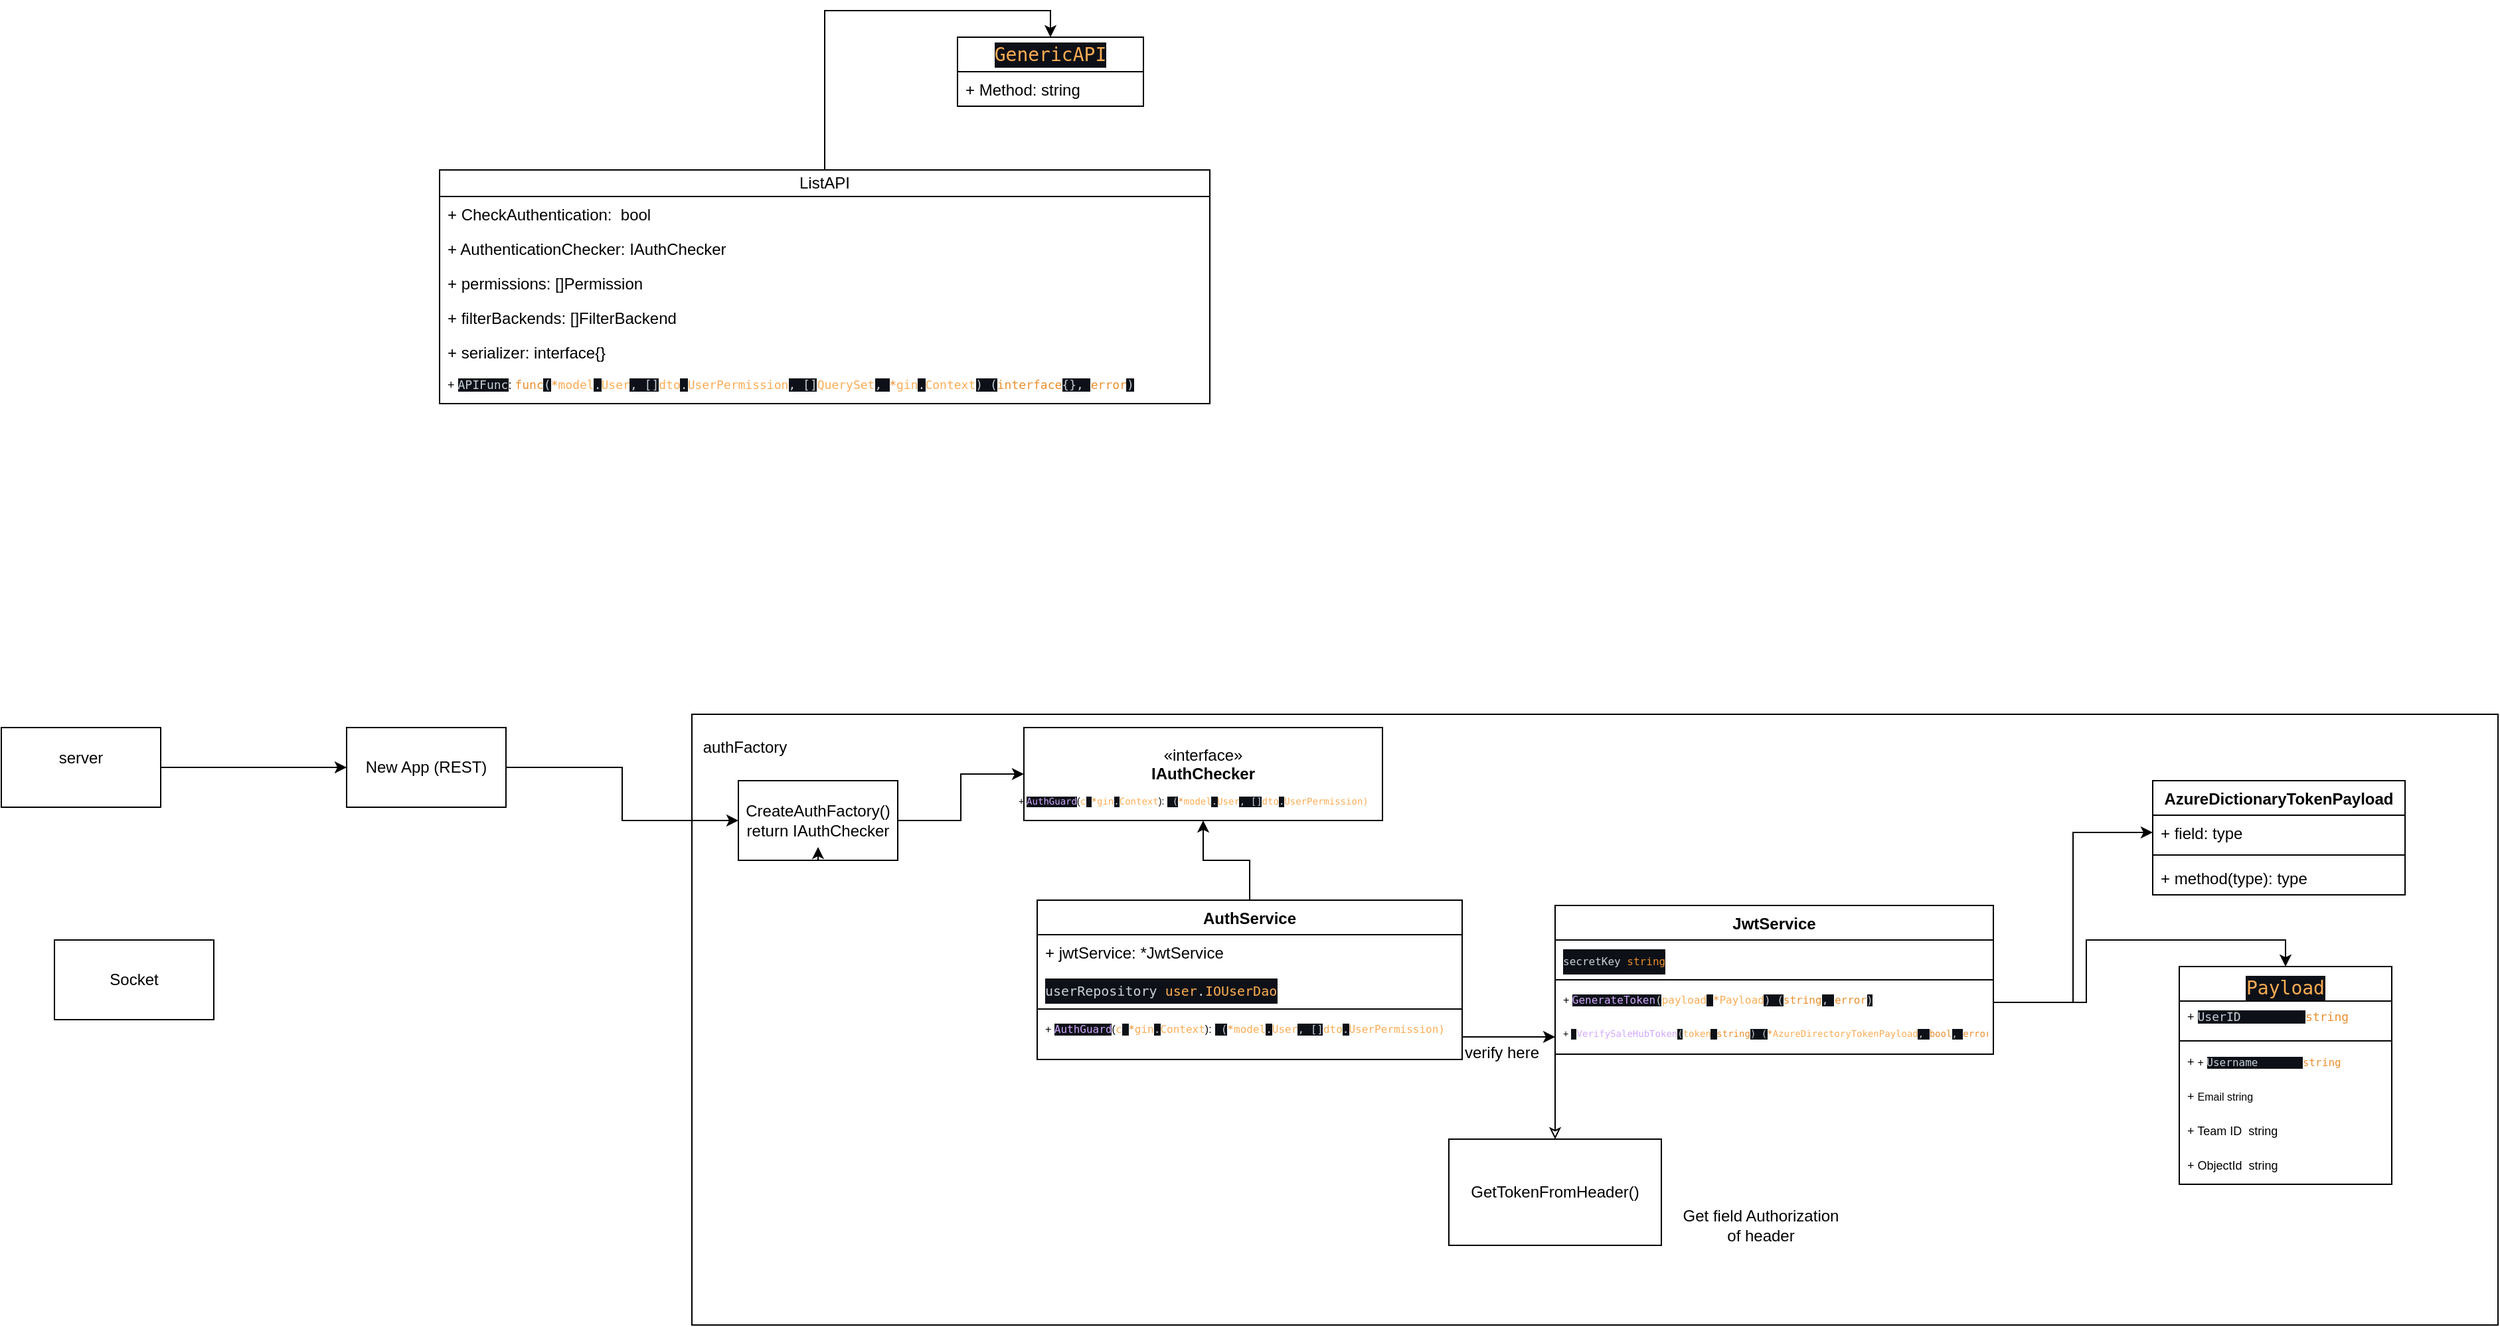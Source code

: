 <mxfile version="26.2.9">
  <diagram name="Page-1" id="PQr9PqsGU79pjMDatXMm">
    <mxGraphModel dx="2787" dy="2240" grid="1" gridSize="10" guides="1" tooltips="1" connect="1" arrows="1" fold="1" page="1" pageScale="1" pageWidth="850" pageHeight="1100" math="0" shadow="0">
      <root>
        <mxCell id="0" />
        <mxCell id="1" parent="0" />
        <mxCell id="ajc7hb3r5Duzxjk8FhJC-6" value="" style="rounded=0;whiteSpace=wrap;html=1;" vertex="1" parent="1">
          <mxGeometry x="390" y="150" width="1360" height="460" as="geometry" />
        </mxCell>
        <mxCell id="ajc7hb3r5Duzxjk8FhJC-5" style="edgeStyle=orthogonalEdgeStyle;rounded=0;orthogonalLoop=1;jettySize=auto;html=1;entryX=0;entryY=0.5;entryDx=0;entryDy=0;" edge="1" parent="1" source="ajc7hb3r5Duzxjk8FhJC-1" target="ajc7hb3r5Duzxjk8FhJC-2">
          <mxGeometry relative="1" as="geometry" />
        </mxCell>
        <mxCell id="ajc7hb3r5Duzxjk8FhJC-1" value="New App (REST)" style="rounded=0;whiteSpace=wrap;html=1;" vertex="1" parent="1">
          <mxGeometry x="130" y="160" width="120" height="60" as="geometry" />
        </mxCell>
        <mxCell id="ajc7hb3r5Duzxjk8FhJC-11" style="edgeStyle=orthogonalEdgeStyle;rounded=0;orthogonalLoop=1;jettySize=auto;html=1;entryX=0;entryY=0.5;entryDx=0;entryDy=0;" edge="1" parent="1" source="ajc7hb3r5Duzxjk8FhJC-2" target="ajc7hb3r5Duzxjk8FhJC-20">
          <mxGeometry relative="1" as="geometry">
            <mxPoint x="620" y="190" as="targetPoint" />
          </mxGeometry>
        </mxCell>
        <mxCell id="ajc7hb3r5Duzxjk8FhJC-2" value="CreateAuthFactory()&lt;br&gt;return IAuthChecker" style="rounded=0;whiteSpace=wrap;html=1;" vertex="1" parent="1">
          <mxGeometry x="425" y="200" width="120" height="60" as="geometry" />
        </mxCell>
        <mxCell id="ajc7hb3r5Duzxjk8FhJC-4" style="edgeStyle=orthogonalEdgeStyle;rounded=0;orthogonalLoop=1;jettySize=auto;html=1;entryX=0;entryY=0.5;entryDx=0;entryDy=0;" edge="1" parent="1" source="ajc7hb3r5Duzxjk8FhJC-3" target="ajc7hb3r5Duzxjk8FhJC-1">
          <mxGeometry relative="1" as="geometry" />
        </mxCell>
        <mxCell id="ajc7hb3r5Duzxjk8FhJC-3" value="server&lt;div&gt;&lt;br&gt;&lt;/div&gt;" style="whiteSpace=wrap;html=1;" vertex="1" parent="1">
          <mxGeometry x="-130" y="160" width="120" height="60" as="geometry" />
        </mxCell>
        <mxCell id="ajc7hb3r5Duzxjk8FhJC-7" value="authFactory" style="text;html=1;align=center;verticalAlign=middle;whiteSpace=wrap;rounded=0;" vertex="1" parent="1">
          <mxGeometry x="400" y="160" width="60" height="30" as="geometry" />
        </mxCell>
        <mxCell id="ajc7hb3r5Duzxjk8FhJC-9" style="edgeStyle=orthogonalEdgeStyle;rounded=0;orthogonalLoop=1;jettySize=auto;html=1;exitX=0.5;exitY=1;exitDx=0;exitDy=0;entryX=0.5;entryY=0.833;entryDx=0;entryDy=0;entryPerimeter=0;" edge="1" parent="1" source="ajc7hb3r5Duzxjk8FhJC-2" target="ajc7hb3r5Duzxjk8FhJC-2">
          <mxGeometry relative="1" as="geometry" />
        </mxCell>
        <mxCell id="ajc7hb3r5Duzxjk8FhJC-13" style="edgeStyle=orthogonalEdgeStyle;rounded=0;orthogonalLoop=1;jettySize=auto;html=1;entryX=0.5;entryY=1;entryDx=0;entryDy=0;" edge="1" parent="1" source="ajc7hb3r5Duzxjk8FhJC-14" target="ajc7hb3r5Duzxjk8FhJC-20">
          <mxGeometry relative="1" as="geometry">
            <mxPoint x="680" y="250" as="sourcePoint" />
            <mxPoint x="680" y="220" as="targetPoint" />
          </mxGeometry>
        </mxCell>
        <mxCell id="ajc7hb3r5Duzxjk8FhJC-14" value="AuthService" style="swimlane;fontStyle=1;align=center;verticalAlign=top;childLayout=stackLayout;horizontal=1;startSize=26;horizontalStack=0;resizeParent=1;resizeParentMax=0;resizeLast=0;collapsible=1;marginBottom=0;whiteSpace=wrap;html=1;" vertex="1" parent="1">
          <mxGeometry x="650" y="290" width="320" height="120" as="geometry" />
        </mxCell>
        <mxCell id="ajc7hb3r5Duzxjk8FhJC-15" value="+ jwtService: *JwtService" style="text;strokeColor=none;fillColor=none;align=left;verticalAlign=top;spacingLeft=4;spacingRight=4;overflow=hidden;rotatable=0;points=[[0,0.5],[1,0.5]];portConstraint=eastwest;whiteSpace=wrap;html=1;" vertex="1" parent="ajc7hb3r5Duzxjk8FhJC-14">
          <mxGeometry y="26" width="320" height="26" as="geometry" />
        </mxCell>
        <mxCell id="ajc7hb3r5Duzxjk8FhJC-18" value="&lt;div style=&quot;color: rgb(201, 209, 217); background-color: rgb(13, 17, 23); font-family: &amp;quot;Droid Sans Mono&amp;quot;, &amp;quot;monospace&amp;quot;, monospace; line-height: 19px; white-space: pre;&quot;&gt;&lt;font style=&quot;font-size: 10px;&quot;&gt;userRepository &lt;span style=&quot;color: rgb(253, 172, 84);&quot;&gt;user&lt;/span&gt;.&lt;span style=&quot;color: rgb(253, 172, 84);&quot;&gt;IOUserDao&lt;/span&gt;&lt;/font&gt;&lt;/div&gt;" style="text;strokeColor=none;fillColor=none;align=left;verticalAlign=top;spacingLeft=4;spacingRight=4;overflow=hidden;rotatable=0;points=[[0,0.5],[1,0.5]];portConstraint=eastwest;whiteSpace=wrap;html=1;" vertex="1" parent="ajc7hb3r5Duzxjk8FhJC-14">
          <mxGeometry y="52" width="320" height="26" as="geometry" />
        </mxCell>
        <mxCell id="ajc7hb3r5Duzxjk8FhJC-16" value="" style="line;strokeWidth=1;fillColor=none;align=left;verticalAlign=middle;spacingTop=-1;spacingLeft=3;spacingRight=3;rotatable=0;labelPosition=right;points=[];portConstraint=eastwest;strokeColor=inherit;" vertex="1" parent="ajc7hb3r5Duzxjk8FhJC-14">
          <mxGeometry y="78" width="320" height="8" as="geometry" />
        </mxCell>
        <mxCell id="ajc7hb3r5Duzxjk8FhJC-17" value="+&amp;nbsp;&lt;span style=&quot;color: rgb(210, 168, 255); background-color: rgb(13, 17, 23); font-family: &amp;quot;Droid Sans Mono&amp;quot;, &amp;quot;monospace&amp;quot;, monospace; white-space: pre;&quot;&gt;AuthGuard&lt;/span&gt;&lt;span style=&quot;background-color: transparent; color: light-dark(rgb(0, 0, 0), rgb(255, 255, 255));&quot;&gt;(&lt;/span&gt;&lt;span style=&quot;font-family: &amp;quot;Droid Sans Mono&amp;quot;, &amp;quot;monospace&amp;quot;, monospace; white-space: pre; color: rgb(253, 172, 84);&quot;&gt;c&lt;/span&gt;&lt;span style=&quot;font-family: &amp;quot;Droid Sans Mono&amp;quot;, &amp;quot;monospace&amp;quot;, monospace; white-space: pre; background-color: rgb(13, 17, 23);&quot;&gt;&lt;font color=&quot;#c9d1d9&quot;&gt; &lt;/font&gt;&lt;/span&gt;&lt;span style=&quot;font-family: &amp;quot;Droid Sans Mono&amp;quot;, &amp;quot;monospace&amp;quot;, monospace; white-space: pre; color: rgb(236, 142, 44);&quot;&gt;*&lt;/span&gt;&lt;span style=&quot;font-family: &amp;quot;Droid Sans Mono&amp;quot;, &amp;quot;monospace&amp;quot;, monospace; white-space: pre; color: rgb(253, 172, 84);&quot;&gt;gin&lt;/span&gt;&lt;span style=&quot;background-color: rgb(13, 17, 23); color: rgb(201, 209, 217); font-family: &amp;quot;Droid Sans Mono&amp;quot;, &amp;quot;monospace&amp;quot;, monospace; white-space: pre;&quot;&gt;.&lt;/span&gt;&lt;span style=&quot;font-family: &amp;quot;Droid Sans Mono&amp;quot;, &amp;quot;monospace&amp;quot;, monospace; white-space: pre; color: rgb(253, 172, 84);&quot;&gt;Context&lt;/span&gt;&lt;span style=&quot;background-color: transparent; color: light-dark(rgb(0, 0, 0), rgb(255, 255, 255));&quot;&gt;):&amp;nbsp;&lt;/span&gt;&lt;span style=&quot;background-color: rgb(13, 17, 23); color: rgb(201, 209, 217); font-family: &amp;quot;Droid Sans Mono&amp;quot;, &amp;quot;monospace&amp;quot;, monospace; white-space: pre;&quot;&gt; (&lt;/span&gt;&lt;span style=&quot;font-family: &amp;quot;Droid Sans Mono&amp;quot;, &amp;quot;monospace&amp;quot;, monospace; white-space: pre; color: rgb(236, 142, 44);&quot;&gt;*&lt;/span&gt;&lt;span style=&quot;font-family: &amp;quot;Droid Sans Mono&amp;quot;, &amp;quot;monospace&amp;quot;, monospace; white-space: pre; color: rgb(253, 172, 84);&quot;&gt;model&lt;/span&gt;&lt;span style=&quot;background-color: rgb(13, 17, 23); color: rgb(201, 209, 217); font-family: &amp;quot;Droid Sans Mono&amp;quot;, &amp;quot;monospace&amp;quot;, monospace; white-space: pre;&quot;&gt;.&lt;/span&gt;&lt;span style=&quot;font-family: &amp;quot;Droid Sans Mono&amp;quot;, &amp;quot;monospace&amp;quot;, monospace; white-space: pre; color: rgb(253, 172, 84);&quot;&gt;User&lt;/span&gt;&lt;span style=&quot;background-color: rgb(13, 17, 23); color: rgb(201, 209, 217); font-family: &amp;quot;Droid Sans Mono&amp;quot;, &amp;quot;monospace&amp;quot;, monospace; white-space: pre;&quot;&gt;, []&lt;/span&gt;&lt;span style=&quot;font-family: &amp;quot;Droid Sans Mono&amp;quot;, &amp;quot;monospace&amp;quot;, monospace; white-space: pre; color: rgb(253, 172, 84);&quot;&gt;dto&lt;/span&gt;&lt;span style=&quot;background-color: rgb(13, 17, 23); color: rgb(201, 209, 217); font-family: &amp;quot;Droid Sans Mono&amp;quot;, &amp;quot;monospace&amp;quot;, monospace; white-space: pre;&quot;&gt;.&lt;/span&gt;&lt;span style=&quot;font-family: &amp;quot;Droid Sans Mono&amp;quot;, &amp;quot;monospace&amp;quot;, monospace; white-space: pre; color: rgb(253, 172, 84);&quot;&gt;UserPermission)&lt;/span&gt;" style="text;strokeColor=none;fillColor=none;align=left;verticalAlign=top;spacingLeft=4;spacingRight=4;overflow=hidden;rotatable=0;points=[[0,0.5],[1,0.5]];portConstraint=eastwest;whiteSpace=wrap;html=1;fontSize=8;" vertex="1" parent="ajc7hb3r5Duzxjk8FhJC-14">
          <mxGeometry y="86" width="320" height="34" as="geometry" />
        </mxCell>
        <mxCell id="ajc7hb3r5Duzxjk8FhJC-20" value="«interface»&lt;br&gt;&lt;b&gt;IAuthChecker&lt;/b&gt;&lt;div&gt;&lt;br&gt;&lt;/div&gt;" style="html=1;whiteSpace=wrap;" vertex="1" parent="1">
          <mxGeometry x="640" y="160" width="270" height="70" as="geometry" />
        </mxCell>
        <mxCell id="ajc7hb3r5Duzxjk8FhJC-21" value="&lt;font style=&quot;font-size: 7px;&quot;&gt;+&amp;nbsp;&lt;span style=&quot;color: rgb(210, 168, 255); background-color: rgb(13, 17, 23); font-family: &amp;quot;Droid Sans Mono&amp;quot;, &amp;quot;monospace&amp;quot;, monospace; white-space: pre;&quot;&gt;AuthGuard&lt;/span&gt;&lt;span style=&quot;color: light-dark(rgb(0, 0, 0), rgb(255, 255, 255)); background-color: transparent;&quot;&gt;(&lt;/span&gt;&lt;span style=&quot;font-family: &amp;quot;Droid Sans Mono&amp;quot;, &amp;quot;monospace&amp;quot;, monospace; white-space: pre; color: rgb(253, 172, 84);&quot;&gt;c&lt;/span&gt;&lt;span style=&quot;font-family: &amp;quot;Droid Sans Mono&amp;quot;, &amp;quot;monospace&amp;quot;, monospace; white-space: pre; background-color: rgb(13, 17, 23);&quot;&gt;&lt;font&gt; &lt;/font&gt;&lt;/span&gt;&lt;span style=&quot;font-family: &amp;quot;Droid Sans Mono&amp;quot;, &amp;quot;monospace&amp;quot;, monospace; white-space: pre; color: rgb(236, 142, 44);&quot;&gt;*&lt;/span&gt;&lt;span style=&quot;font-family: &amp;quot;Droid Sans Mono&amp;quot;, &amp;quot;monospace&amp;quot;, monospace; white-space: pre; color: rgb(253, 172, 84);&quot;&gt;gin&lt;/span&gt;&lt;span style=&quot;background-color: rgb(13, 17, 23); color: rgb(201, 209, 217); font-family: &amp;quot;Droid Sans Mono&amp;quot;, &amp;quot;monospace&amp;quot;, monospace; white-space: pre;&quot;&gt;.&lt;/span&gt;&lt;span style=&quot;font-family: &amp;quot;Droid Sans Mono&amp;quot;, &amp;quot;monospace&amp;quot;, monospace; white-space: pre; color: rgb(253, 172, 84);&quot;&gt;Context&lt;/span&gt;&lt;span style=&quot;color: light-dark(rgb(0, 0, 0), rgb(255, 255, 255)); background-color: transparent;&quot;&gt;):&amp;nbsp;&lt;/span&gt;&lt;span style=&quot;background-color: rgb(13, 17, 23); color: rgb(201, 209, 217); font-family: &amp;quot;Droid Sans Mono&amp;quot;, &amp;quot;monospace&amp;quot;, monospace; white-space: pre;&quot;&gt; (&lt;/span&gt;&lt;span style=&quot;font-family: &amp;quot;Droid Sans Mono&amp;quot;, &amp;quot;monospace&amp;quot;, monospace; white-space: pre; color: rgb(236, 142, 44);&quot;&gt;*&lt;/span&gt;&lt;span style=&quot;font-family: &amp;quot;Droid Sans Mono&amp;quot;, &amp;quot;monospace&amp;quot;, monospace; white-space: pre; color: rgb(253, 172, 84);&quot;&gt;model&lt;/span&gt;&lt;span style=&quot;background-color: rgb(13, 17, 23); color: rgb(201, 209, 217); font-family: &amp;quot;Droid Sans Mono&amp;quot;, &amp;quot;monospace&amp;quot;, monospace; white-space: pre;&quot;&gt;.&lt;/span&gt;&lt;span style=&quot;font-family: &amp;quot;Droid Sans Mono&amp;quot;, &amp;quot;monospace&amp;quot;, monospace; white-space: pre; color: rgb(253, 172, 84);&quot;&gt;User&lt;/span&gt;&lt;span style=&quot;background-color: rgb(13, 17, 23); color: rgb(201, 209, 217); font-family: &amp;quot;Droid Sans Mono&amp;quot;, &amp;quot;monospace&amp;quot;, monospace; white-space: pre;&quot;&gt;, []&lt;/span&gt;&lt;span style=&quot;font-family: &amp;quot;Droid Sans Mono&amp;quot;, &amp;quot;monospace&amp;quot;, monospace; white-space: pre; color: rgb(253, 172, 84);&quot;&gt;dto&lt;/span&gt;&lt;span style=&quot;background-color: rgb(13, 17, 23); color: rgb(201, 209, 217); font-family: &amp;quot;Droid Sans Mono&amp;quot;, &amp;quot;monospace&amp;quot;, monospace; white-space: pre;&quot;&gt;.&lt;/span&gt;&lt;span style=&quot;font-family: &amp;quot;Droid Sans Mono&amp;quot;, &amp;quot;monospace&amp;quot;, monospace; white-space: pre; color: rgb(253, 172, 84);&quot;&gt;UserPermission)&lt;/span&gt;&lt;/font&gt;" style="text;strokeColor=none;fillColor=none;align=left;verticalAlign=top;spacingLeft=4;spacingRight=4;overflow=hidden;rotatable=0;points=[[0,0.5],[1,0.5]];portConstraint=eastwest;whiteSpace=wrap;html=1;" vertex="1" parent="1">
          <mxGeometry x="630" y="200" width="280" height="30" as="geometry" />
        </mxCell>
        <mxCell id="ajc7hb3r5Duzxjk8FhJC-22" value="verify here" style="text;html=1;align=center;verticalAlign=middle;whiteSpace=wrap;rounded=0;" vertex="1" parent="1">
          <mxGeometry x="970" y="390" width="60" height="30" as="geometry" />
        </mxCell>
        <mxCell id="ajc7hb3r5Duzxjk8FhJC-23" value="JwtService" style="swimlane;fontStyle=1;align=center;verticalAlign=top;childLayout=stackLayout;horizontal=1;startSize=26;horizontalStack=0;resizeParent=1;resizeParentMax=0;resizeLast=0;collapsible=1;marginBottom=0;whiteSpace=wrap;html=1;" vertex="1" parent="1">
          <mxGeometry x="1040" y="294" width="330" height="112" as="geometry" />
        </mxCell>
        <mxCell id="ajc7hb3r5Duzxjk8FhJC-24" value="&lt;div style=&quot;color: rgb(201, 209, 217); background-color: rgb(13, 17, 23); font-family: &amp;quot;Droid Sans Mono&amp;quot;, &amp;quot;monospace&amp;quot;, monospace; line-height: 19px; white-space: pre;&quot;&gt;secretKey &lt;span style=&quot;color: #ec8e2c;&quot;&gt;string&lt;/span&gt;&lt;/div&gt;" style="text;strokeColor=none;fillColor=none;align=left;verticalAlign=top;spacingLeft=4;spacingRight=4;overflow=hidden;rotatable=0;points=[[0,0.5],[1,0.5]];portConstraint=eastwest;whiteSpace=wrap;html=1;fontSize=8;" vertex="1" parent="ajc7hb3r5Duzxjk8FhJC-23">
          <mxGeometry y="26" width="330" height="26" as="geometry" />
        </mxCell>
        <mxCell id="ajc7hb3r5Duzxjk8FhJC-25" value="" style="line;strokeWidth=1;fillColor=none;align=left;verticalAlign=middle;spacingTop=-1;spacingLeft=3;spacingRight=3;rotatable=0;labelPosition=right;points=[];portConstraint=eastwest;strokeColor=inherit;" vertex="1" parent="ajc7hb3r5Duzxjk8FhJC-23">
          <mxGeometry y="52" width="330" height="8" as="geometry" />
        </mxCell>
        <mxCell id="ajc7hb3r5Duzxjk8FhJC-26" value="+&amp;nbsp;&lt;span style=&quot;color: rgb(210, 168, 255); background-color: rgb(13, 17, 23); font-family: &amp;quot;Droid Sans Mono&amp;quot;, &amp;quot;monospace&amp;quot;, monospace; white-space: pre;&quot;&gt;GenerateToken&lt;/span&gt;&lt;span style=&quot;background-color: rgb(13, 17, 23); color: rgb(201, 209, 217); font-family: &amp;quot;Droid Sans Mono&amp;quot;, &amp;quot;monospace&amp;quot;, monospace; white-space: pre;&quot;&gt;(&lt;/span&gt;&lt;span style=&quot;font-family: &amp;quot;Droid Sans Mono&amp;quot;, &amp;quot;monospace&amp;quot;, monospace; white-space: pre; color: rgb(253, 172, 84);&quot;&gt;payload&lt;/span&gt;&lt;span style=&quot;background-color: rgb(13, 17, 23); color: rgb(201, 209, 217); font-family: &amp;quot;Droid Sans Mono&amp;quot;, &amp;quot;monospace&amp;quot;, monospace; white-space: pre;&quot;&gt; &lt;/span&gt;&lt;span style=&quot;font-family: &amp;quot;Droid Sans Mono&amp;quot;, &amp;quot;monospace&amp;quot;, monospace; white-space: pre; color: rgb(236, 142, 44);&quot;&gt;*&lt;/span&gt;&lt;span style=&quot;font-family: &amp;quot;Droid Sans Mono&amp;quot;, &amp;quot;monospace&amp;quot;, monospace; white-space: pre; color: rgb(253, 172, 84);&quot;&gt;Payload&lt;/span&gt;&lt;span style=&quot;background-color: rgb(13, 17, 23); color: rgb(201, 209, 217); font-family: &amp;quot;Droid Sans Mono&amp;quot;, &amp;quot;monospace&amp;quot;, monospace; white-space: pre;&quot;&gt;) (&lt;/span&gt;&lt;span style=&quot;font-family: &amp;quot;Droid Sans Mono&amp;quot;, &amp;quot;monospace&amp;quot;, monospace; white-space: pre; color: rgb(236, 142, 44);&quot;&gt;string&lt;/span&gt;&lt;span style=&quot;background-color: rgb(13, 17, 23); color: rgb(201, 209, 217); font-family: &amp;quot;Droid Sans Mono&amp;quot;, &amp;quot;monospace&amp;quot;, monospace; white-space: pre;&quot;&gt;, &lt;/span&gt;&lt;span style=&quot;font-family: &amp;quot;Droid Sans Mono&amp;quot;, &amp;quot;monospace&amp;quot;, monospace; white-space: pre; color: rgb(236, 142, 44);&quot;&gt;error&lt;/span&gt;&lt;span style=&quot;background-color: rgb(13, 17, 23); color: rgb(201, 209, 217); font-family: &amp;quot;Droid Sans Mono&amp;quot;, &amp;quot;monospace&amp;quot;, monospace; white-space: pre;&quot;&gt;)&lt;/span&gt;" style="text;strokeColor=none;fillColor=none;align=left;verticalAlign=top;spacingLeft=4;spacingRight=4;overflow=hidden;rotatable=0;points=[[0,0.5],[1,0.5]];portConstraint=eastwest;whiteSpace=wrap;html=1;fontSize=8;" vertex="1" parent="ajc7hb3r5Duzxjk8FhJC-23">
          <mxGeometry y="60" width="330" height="26" as="geometry" />
        </mxCell>
        <mxCell id="ajc7hb3r5Duzxjk8FhJC-27" value="+&amp;nbsp;&lt;span style=&quot;background-color: rgb(13, 17, 23); color: rgb(201, 209, 217); font-family: &amp;quot;Droid Sans Mono&amp;quot;, &amp;quot;monospace&amp;quot;, monospace; white-space: pre;&quot;&gt; &lt;/span&gt;&lt;span style=&quot;font-family: &amp;quot;Droid Sans Mono&amp;quot;, &amp;quot;monospace&amp;quot;, monospace; white-space: pre; color: rgb(210, 168, 255);&quot;&gt;VerifySaleHubToken&lt;/span&gt;&lt;span style=&quot;background-color: rgb(13, 17, 23); color: rgb(201, 209, 217); font-family: &amp;quot;Droid Sans Mono&amp;quot;, &amp;quot;monospace&amp;quot;, monospace; white-space: pre;&quot;&gt;(&lt;/span&gt;&lt;span style=&quot;font-family: &amp;quot;Droid Sans Mono&amp;quot;, &amp;quot;monospace&amp;quot;, monospace; white-space: pre; color: rgb(253, 172, 84);&quot;&gt;token&lt;/span&gt;&lt;span style=&quot;background-color: rgb(13, 17, 23); color: rgb(201, 209, 217); font-family: &amp;quot;Droid Sans Mono&amp;quot;, &amp;quot;monospace&amp;quot;, monospace; white-space: pre;&quot;&gt; &lt;/span&gt;&lt;span style=&quot;font-family: &amp;quot;Droid Sans Mono&amp;quot;, &amp;quot;monospace&amp;quot;, monospace; white-space: pre; color: rgb(236, 142, 44);&quot;&gt;string&lt;/span&gt;&lt;span style=&quot;background-color: rgb(13, 17, 23); color: rgb(201, 209, 217); font-family: &amp;quot;Droid Sans Mono&amp;quot;, &amp;quot;monospace&amp;quot;, monospace; white-space: pre;&quot;&gt;) (&lt;/span&gt;&lt;span style=&quot;font-family: &amp;quot;Droid Sans Mono&amp;quot;, &amp;quot;monospace&amp;quot;, monospace; white-space: pre; color: rgb(236, 142, 44);&quot;&gt;*&lt;/span&gt;&lt;span style=&quot;font-family: &amp;quot;Droid Sans Mono&amp;quot;, &amp;quot;monospace&amp;quot;, monospace; white-space: pre; color: rgb(253, 172, 84);&quot;&gt;AzureDirectoryTokenPayload&lt;/span&gt;&lt;span style=&quot;background-color: rgb(13, 17, 23); color: rgb(201, 209, 217); font-family: &amp;quot;Droid Sans Mono&amp;quot;, &amp;quot;monospace&amp;quot;, monospace; white-space: pre;&quot;&gt;, &lt;/span&gt;&lt;span style=&quot;font-family: &amp;quot;Droid Sans Mono&amp;quot;, &amp;quot;monospace&amp;quot;, monospace; white-space: pre; color: rgb(236, 142, 44);&quot;&gt;bool&lt;/span&gt;&lt;span style=&quot;background-color: rgb(13, 17, 23); color: rgb(201, 209, 217); font-family: &amp;quot;Droid Sans Mono&amp;quot;, &amp;quot;monospace&amp;quot;, monospace; white-space: pre;&quot;&gt;, &lt;/span&gt;&lt;span style=&quot;font-family: &amp;quot;Droid Sans Mono&amp;quot;, &amp;quot;monospace&amp;quot;, monospace; white-space: pre; color: rgb(236, 142, 44);&quot;&gt;error&lt;/span&gt;&lt;span style=&quot;background-color: rgb(13, 17, 23); color: rgb(201, 209, 217); font-family: &amp;quot;Droid Sans Mono&amp;quot;, &amp;quot;monospace&amp;quot;, monospace; white-space: pre;&quot;&gt;)&lt;/span&gt;" style="text;strokeColor=none;fillColor=none;align=left;verticalAlign=top;spacingLeft=4;spacingRight=4;overflow=hidden;rotatable=0;points=[[0,0.5],[1,0.5]];portConstraint=eastwest;whiteSpace=wrap;html=1;fontSize=7;" vertex="1" parent="ajc7hb3r5Duzxjk8FhJC-23">
          <mxGeometry y="86" width="330" height="26" as="geometry" />
        </mxCell>
        <mxCell id="ajc7hb3r5Duzxjk8FhJC-28" style="edgeStyle=orthogonalEdgeStyle;rounded=0;orthogonalLoop=1;jettySize=auto;html=1;entryX=0;entryY=0.5;entryDx=0;entryDy=0;" edge="1" parent="1" source="ajc7hb3r5Duzxjk8FhJC-17" target="ajc7hb3r5Duzxjk8FhJC-27">
          <mxGeometry relative="1" as="geometry" />
        </mxCell>
        <mxCell id="ajc7hb3r5Duzxjk8FhJC-29" value="&lt;div style=&quot;color: #c9d1d9;background-color: #0d1117;font-family: &#39;Droid Sans Mono&#39;, &#39;monospace&#39;, monospace;font-weight: normal;font-size: 14px;line-height: 19px;white-space: pre;&quot;&gt;&lt;span style=&quot;color: #fdac54;&quot;&gt;Payload&lt;/span&gt;&lt;/div&gt;" style="swimlane;fontStyle=1;align=center;verticalAlign=top;childLayout=stackLayout;horizontal=1;startSize=26;horizontalStack=0;resizeParent=1;resizeParentMax=0;resizeLast=0;collapsible=1;marginBottom=0;whiteSpace=wrap;html=1;" vertex="1" parent="1">
          <mxGeometry x="1510" y="340" width="160" height="164" as="geometry" />
        </mxCell>
        <mxCell id="ajc7hb3r5Duzxjk8FhJC-30" value="+&amp;nbsp;&lt;span style=&quot;background-color: rgb(13, 17, 23); color: rgb(201, 209, 217); font-family: &amp;quot;Droid Sans Mono&amp;quot;, &amp;quot;monospace&amp;quot;, monospace; white-space: pre;&quot;&gt;UserID         &lt;/span&gt;&lt;span style=&quot;font-family: &amp;quot;Droid Sans Mono&amp;quot;, &amp;quot;monospace&amp;quot;, monospace; white-space: pre; color: rgb(236, 142, 44);&quot;&gt;string&lt;/span&gt;" style="text;strokeColor=none;fillColor=none;align=left;verticalAlign=top;spacingLeft=4;spacingRight=4;overflow=hidden;rotatable=0;points=[[0,0.5],[1,0.5]];portConstraint=eastwest;whiteSpace=wrap;html=1;fontSize=9;" vertex="1" parent="ajc7hb3r5Duzxjk8FhJC-29">
          <mxGeometry y="26" width="160" height="26" as="geometry" />
        </mxCell>
        <mxCell id="ajc7hb3r5Duzxjk8FhJC-31" value="" style="line;strokeWidth=1;fillColor=none;align=left;verticalAlign=middle;spacingTop=-1;spacingLeft=3;spacingRight=3;rotatable=0;labelPosition=right;points=[];portConstraint=eastwest;strokeColor=inherit;" vertex="1" parent="ajc7hb3r5Duzxjk8FhJC-29">
          <mxGeometry y="52" width="160" height="8" as="geometry" />
        </mxCell>
        <mxCell id="ajc7hb3r5Duzxjk8FhJC-34" value="+&amp;nbsp;&lt;span style=&quot;font-size: 8px;&quot;&gt;+&amp;nbsp;&lt;/span&gt;&lt;span style=&quot;font-size: 8px; background-color: rgb(13, 17, 23); color: rgb(201, 209, 217); font-family: &amp;quot;Droid Sans Mono&amp;quot;, &amp;quot;monospace&amp;quot;, monospace; white-space: pre;&quot;&gt;Username       &lt;/span&gt;&lt;span style=&quot;font-size: 8px; font-family: &amp;quot;Droid Sans Mono&amp;quot;, &amp;quot;monospace&amp;quot;, monospace; white-space: pre; color: rgb(236, 142, 44);&quot;&gt;string&lt;/span&gt;" style="text;strokeColor=none;fillColor=none;align=left;verticalAlign=top;spacingLeft=4;spacingRight=4;overflow=hidden;rotatable=0;points=[[0,0.5],[1,0.5]];portConstraint=eastwest;whiteSpace=wrap;html=1;fontSize=9;" vertex="1" parent="ajc7hb3r5Duzxjk8FhJC-29">
          <mxGeometry y="60" width="160" height="26" as="geometry" />
        </mxCell>
        <mxCell id="ajc7hb3r5Duzxjk8FhJC-35" value="+ &lt;span style=&quot;font-size: 8px;&quot;&gt;Email string&lt;br&gt;&lt;/span&gt;" style="text;strokeColor=none;fillColor=none;align=left;verticalAlign=top;spacingLeft=4;spacingRight=4;overflow=hidden;rotatable=0;points=[[0,0.5],[1,0.5]];portConstraint=eastwest;whiteSpace=wrap;html=1;fontSize=9;" vertex="1" parent="ajc7hb3r5Duzxjk8FhJC-29">
          <mxGeometry y="86" width="160" height="26" as="geometry" />
        </mxCell>
        <mxCell id="ajc7hb3r5Duzxjk8FhJC-36" value="+ Team ID&amp;nbsp; string&lt;span style=&quot;font-size: 8px;&quot;&gt;&lt;br&gt;&lt;/span&gt;" style="text;strokeColor=none;fillColor=none;align=left;verticalAlign=top;spacingLeft=4;spacingRight=4;overflow=hidden;rotatable=0;points=[[0,0.5],[1,0.5]];portConstraint=eastwest;whiteSpace=wrap;html=1;fontSize=9;" vertex="1" parent="ajc7hb3r5Duzxjk8FhJC-29">
          <mxGeometry y="112" width="160" height="26" as="geometry" />
        </mxCell>
        <mxCell id="ajc7hb3r5Duzxjk8FhJC-37" value="+ ObjectId&amp;nbsp; string&lt;span style=&quot;font-size: 8px;&quot;&gt;&lt;br&gt;&lt;/span&gt;" style="text;strokeColor=none;fillColor=none;align=left;verticalAlign=top;spacingLeft=4;spacingRight=4;overflow=hidden;rotatable=0;points=[[0,0.5],[1,0.5]];portConstraint=eastwest;whiteSpace=wrap;html=1;fontSize=9;" vertex="1" parent="ajc7hb3r5Duzxjk8FhJC-29">
          <mxGeometry y="138" width="160" height="26" as="geometry" />
        </mxCell>
        <mxCell id="ajc7hb3r5Duzxjk8FhJC-38" style="edgeStyle=orthogonalEdgeStyle;rounded=0;orthogonalLoop=1;jettySize=auto;html=1;entryX=0.5;entryY=0;entryDx=0;entryDy=0;" edge="1" parent="1" source="ajc7hb3r5Duzxjk8FhJC-26" target="ajc7hb3r5Duzxjk8FhJC-29">
          <mxGeometry relative="1" as="geometry" />
        </mxCell>
        <mxCell id="ajc7hb3r5Duzxjk8FhJC-39" value="AzureDictionaryTokenPayload" style="swimlane;fontStyle=1;align=center;verticalAlign=top;childLayout=stackLayout;horizontal=1;startSize=26;horizontalStack=0;resizeParent=1;resizeParentMax=0;resizeLast=0;collapsible=1;marginBottom=0;whiteSpace=wrap;html=1;" vertex="1" parent="1">
          <mxGeometry x="1490" y="200" width="190" height="86" as="geometry" />
        </mxCell>
        <mxCell id="ajc7hb3r5Duzxjk8FhJC-40" value="+ field: type" style="text;strokeColor=none;fillColor=none;align=left;verticalAlign=top;spacingLeft=4;spacingRight=4;overflow=hidden;rotatable=0;points=[[0,0.5],[1,0.5]];portConstraint=eastwest;whiteSpace=wrap;html=1;" vertex="1" parent="ajc7hb3r5Duzxjk8FhJC-39">
          <mxGeometry y="26" width="190" height="26" as="geometry" />
        </mxCell>
        <mxCell id="ajc7hb3r5Duzxjk8FhJC-41" value="" style="line;strokeWidth=1;fillColor=none;align=left;verticalAlign=middle;spacingTop=-1;spacingLeft=3;spacingRight=3;rotatable=0;labelPosition=right;points=[];portConstraint=eastwest;strokeColor=inherit;" vertex="1" parent="ajc7hb3r5Duzxjk8FhJC-39">
          <mxGeometry y="52" width="190" height="8" as="geometry" />
        </mxCell>
        <mxCell id="ajc7hb3r5Duzxjk8FhJC-42" value="+ method(type): type" style="text;strokeColor=none;fillColor=none;align=left;verticalAlign=top;spacingLeft=4;spacingRight=4;overflow=hidden;rotatable=0;points=[[0,0.5],[1,0.5]];portConstraint=eastwest;whiteSpace=wrap;html=1;" vertex="1" parent="ajc7hb3r5Duzxjk8FhJC-39">
          <mxGeometry y="60" width="190" height="26" as="geometry" />
        </mxCell>
        <mxCell id="ajc7hb3r5Duzxjk8FhJC-43" value="Socket" style="rounded=0;whiteSpace=wrap;html=1;" vertex="1" parent="1">
          <mxGeometry x="-90" y="320" width="120" height="60" as="geometry" />
        </mxCell>
        <mxCell id="ajc7hb3r5Duzxjk8FhJC-44" style="edgeStyle=orthogonalEdgeStyle;rounded=0;orthogonalLoop=1;jettySize=auto;html=1;entryX=0;entryY=0.5;entryDx=0;entryDy=0;" edge="1" parent="1" source="ajc7hb3r5Duzxjk8FhJC-26" target="ajc7hb3r5Duzxjk8FhJC-40">
          <mxGeometry relative="1" as="geometry" />
        </mxCell>
        <mxCell id="ajc7hb3r5Duzxjk8FhJC-52" style="edgeStyle=orthogonalEdgeStyle;rounded=0;orthogonalLoop=1;jettySize=auto;html=1;entryX=1;entryY=0.5;entryDx=0;entryDy=0;startArrow=classic;startFill=0;endArrow=none;" edge="1" parent="1" source="ajc7hb3r5Duzxjk8FhJC-50" target="ajc7hb3r5Duzxjk8FhJC-17">
          <mxGeometry relative="1" as="geometry" />
        </mxCell>
        <mxCell id="ajc7hb3r5Duzxjk8FhJC-50" value="GetTokenFromHeader()" style="html=1;whiteSpace=wrap;" vertex="1" parent="1">
          <mxGeometry x="960" y="470" width="160" height="80" as="geometry" />
        </mxCell>
        <mxCell id="ajc7hb3r5Duzxjk8FhJC-53" value="Get field Authorization of header" style="text;html=1;align=center;verticalAlign=middle;whiteSpace=wrap;rounded=0;" vertex="1" parent="1">
          <mxGeometry x="1130" y="520" width="130" height="30" as="geometry" />
        </mxCell>
        <mxCell id="ajc7hb3r5Duzxjk8FhJC-66" style="edgeStyle=orthogonalEdgeStyle;rounded=0;orthogonalLoop=1;jettySize=auto;html=1;entryX=0.5;entryY=0;entryDx=0;entryDy=0;" edge="1" parent="1" source="ajc7hb3r5Duzxjk8FhJC-55" target="ajc7hb3r5Duzxjk8FhJC-62">
          <mxGeometry relative="1" as="geometry" />
        </mxCell>
        <mxCell id="ajc7hb3r5Duzxjk8FhJC-55" value="ListAPI" style="swimlane;fontStyle=0;childLayout=stackLayout;horizontal=1;startSize=20;fillColor=none;horizontalStack=0;resizeParent=1;resizeParentMax=0;resizeLast=0;collapsible=1;marginBottom=0;whiteSpace=wrap;html=1;" vertex="1" parent="1">
          <mxGeometry x="200" y="-260" width="580" height="176" as="geometry" />
        </mxCell>
        <mxCell id="ajc7hb3r5Duzxjk8FhJC-56" value="+ CheckAuthentication:&amp;nbsp; bool" style="text;strokeColor=none;fillColor=none;align=left;verticalAlign=top;spacingLeft=4;spacingRight=4;overflow=hidden;rotatable=0;points=[[0,0.5],[1,0.5]];portConstraint=eastwest;whiteSpace=wrap;html=1;" vertex="1" parent="ajc7hb3r5Duzxjk8FhJC-55">
          <mxGeometry y="20" width="580" height="26" as="geometry" />
        </mxCell>
        <mxCell id="ajc7hb3r5Duzxjk8FhJC-57" value="+ AuthenticationChecker: IAuthChecker" style="text;strokeColor=none;fillColor=none;align=left;verticalAlign=top;spacingLeft=4;spacingRight=4;overflow=hidden;rotatable=0;points=[[0,0.5],[1,0.5]];portConstraint=eastwest;whiteSpace=wrap;html=1;" vertex="1" parent="ajc7hb3r5Duzxjk8FhJC-55">
          <mxGeometry y="46" width="580" height="26" as="geometry" />
        </mxCell>
        <mxCell id="ajc7hb3r5Duzxjk8FhJC-58" value="+ permissions: []Permission" style="text;strokeColor=none;fillColor=none;align=left;verticalAlign=top;spacingLeft=4;spacingRight=4;overflow=hidden;rotatable=0;points=[[0,0.5],[1,0.5]];portConstraint=eastwest;whiteSpace=wrap;html=1;" vertex="1" parent="ajc7hb3r5Duzxjk8FhJC-55">
          <mxGeometry y="72" width="580" height="26" as="geometry" />
        </mxCell>
        <mxCell id="ajc7hb3r5Duzxjk8FhJC-59" value="+ filterBackends: []FilterBackend" style="text;strokeColor=none;fillColor=none;align=left;verticalAlign=top;spacingLeft=4;spacingRight=4;overflow=hidden;rotatable=0;points=[[0,0.5],[1,0.5]];portConstraint=eastwest;whiteSpace=wrap;html=1;" vertex="1" parent="ajc7hb3r5Duzxjk8FhJC-55">
          <mxGeometry y="98" width="580" height="26" as="geometry" />
        </mxCell>
        <mxCell id="ajc7hb3r5Duzxjk8FhJC-60" value="+ serializer: interface{}" style="text;strokeColor=none;fillColor=none;align=left;verticalAlign=top;spacingLeft=4;spacingRight=4;overflow=hidden;rotatable=0;points=[[0,0.5],[1,0.5]];portConstraint=eastwest;whiteSpace=wrap;html=1;" vertex="1" parent="ajc7hb3r5Duzxjk8FhJC-55">
          <mxGeometry y="124" width="580" height="26" as="geometry" />
        </mxCell>
        <mxCell id="ajc7hb3r5Duzxjk8FhJC-61" value="+&amp;nbsp;&lt;span style=&quot;background-color: rgb(13, 17, 23); color: rgb(201, 209, 217); font-family: &amp;quot;Droid Sans Mono&amp;quot;, &amp;quot;monospace&amp;quot;, monospace; white-space: pre;&quot;&gt;APIFunc&lt;/span&gt;&lt;span style=&quot;background-color: transparent; color: light-dark(rgb(0, 0, 0), rgb(255, 255, 255));&quot;&gt;:&amp;nbsp;&lt;/span&gt;&lt;span style=&quot;font-family: &amp;quot;Droid Sans Mono&amp;quot;, &amp;quot;monospace&amp;quot;, monospace; white-space: pre; color: rgb(236, 142, 44);&quot;&gt;func&lt;/span&gt;&lt;span style=&quot;background-color: rgb(13, 17, 23); color: rgb(201, 209, 217); font-family: &amp;quot;Droid Sans Mono&amp;quot;, &amp;quot;monospace&amp;quot;, monospace; white-space: pre;&quot;&gt;(&lt;/span&gt;&lt;span style=&quot;font-family: &amp;quot;Droid Sans Mono&amp;quot;, &amp;quot;monospace&amp;quot;, monospace; white-space: pre; color: rgb(236, 142, 44);&quot;&gt;*&lt;/span&gt;&lt;span style=&quot;font-family: &amp;quot;Droid Sans Mono&amp;quot;, &amp;quot;monospace&amp;quot;, monospace; white-space: pre; color: rgb(253, 172, 84);&quot;&gt;model&lt;/span&gt;&lt;span style=&quot;background-color: rgb(13, 17, 23); color: rgb(201, 209, 217); font-family: &amp;quot;Droid Sans Mono&amp;quot;, &amp;quot;monospace&amp;quot;, monospace; white-space: pre;&quot;&gt;.&lt;/span&gt;&lt;span style=&quot;font-family: &amp;quot;Droid Sans Mono&amp;quot;, &amp;quot;monospace&amp;quot;, monospace; white-space: pre; color: rgb(253, 172, 84);&quot;&gt;User&lt;/span&gt;&lt;span style=&quot;background-color: rgb(13, 17, 23); color: rgb(201, 209, 217); font-family: &amp;quot;Droid Sans Mono&amp;quot;, &amp;quot;monospace&amp;quot;, monospace; white-space: pre;&quot;&gt;, []&lt;/span&gt;&lt;span style=&quot;font-family: &amp;quot;Droid Sans Mono&amp;quot;, &amp;quot;monospace&amp;quot;, monospace; white-space: pre; color: rgb(253, 172, 84);&quot;&gt;dto&lt;/span&gt;&lt;span style=&quot;background-color: rgb(13, 17, 23); color: rgb(201, 209, 217); font-family: &amp;quot;Droid Sans Mono&amp;quot;, &amp;quot;monospace&amp;quot;, monospace; white-space: pre;&quot;&gt;.&lt;/span&gt;&lt;span style=&quot;font-family: &amp;quot;Droid Sans Mono&amp;quot;, &amp;quot;monospace&amp;quot;, monospace; white-space: pre; color: rgb(253, 172, 84);&quot;&gt;UserPermission&lt;/span&gt;&lt;span style=&quot;background-color: rgb(13, 17, 23); color: rgb(201, 209, 217); font-family: &amp;quot;Droid Sans Mono&amp;quot;, &amp;quot;monospace&amp;quot;, monospace; white-space: pre;&quot;&gt;, []&lt;/span&gt;&lt;span style=&quot;font-family: &amp;quot;Droid Sans Mono&amp;quot;, &amp;quot;monospace&amp;quot;, monospace; white-space: pre; color: rgb(253, 172, 84);&quot;&gt;QuerySet&lt;/span&gt;&lt;span style=&quot;background-color: rgb(13, 17, 23); color: rgb(201, 209, 217); font-family: &amp;quot;Droid Sans Mono&amp;quot;, &amp;quot;monospace&amp;quot;, monospace; white-space: pre;&quot;&gt;, &lt;/span&gt;&lt;span style=&quot;font-family: &amp;quot;Droid Sans Mono&amp;quot;, &amp;quot;monospace&amp;quot;, monospace; white-space: pre; color: rgb(236, 142, 44);&quot;&gt;*&lt;/span&gt;&lt;span style=&quot;font-family: &amp;quot;Droid Sans Mono&amp;quot;, &amp;quot;monospace&amp;quot;, monospace; white-space: pre; color: rgb(253, 172, 84);&quot;&gt;gin&lt;/span&gt;&lt;span style=&quot;background-color: rgb(13, 17, 23); color: rgb(201, 209, 217); font-family: &amp;quot;Droid Sans Mono&amp;quot;, &amp;quot;monospace&amp;quot;, monospace; white-space: pre;&quot;&gt;.&lt;/span&gt;&lt;span style=&quot;font-family: &amp;quot;Droid Sans Mono&amp;quot;, &amp;quot;monospace&amp;quot;, monospace; white-space: pre; color: rgb(253, 172, 84);&quot;&gt;Context&lt;/span&gt;&lt;span style=&quot;background-color: rgb(13, 17, 23); color: rgb(201, 209, 217); font-family: &amp;quot;Droid Sans Mono&amp;quot;, &amp;quot;monospace&amp;quot;, monospace; white-space: pre;&quot;&gt;) (&lt;/span&gt;&lt;span style=&quot;font-family: &amp;quot;Droid Sans Mono&amp;quot;, &amp;quot;monospace&amp;quot;, monospace; white-space: pre; color: rgb(236, 142, 44);&quot;&gt;interface&lt;/span&gt;&lt;span style=&quot;background-color: rgb(13, 17, 23); color: rgb(201, 209, 217); font-family: &amp;quot;Droid Sans Mono&amp;quot;, &amp;quot;monospace&amp;quot;, monospace; white-space: pre;&quot;&gt;{}, &lt;/span&gt;&lt;span style=&quot;font-family: &amp;quot;Droid Sans Mono&amp;quot;, &amp;quot;monospace&amp;quot;, monospace; white-space: pre; color: rgb(236, 142, 44);&quot;&gt;error&lt;/span&gt;&lt;span style=&quot;background-color: rgb(13, 17, 23); color: rgb(201, 209, 217); font-family: &amp;quot;Droid Sans Mono&amp;quot;, &amp;quot;monospace&amp;quot;, monospace; white-space: pre;&quot;&gt;)&lt;/span&gt;" style="text;strokeColor=none;fillColor=none;align=left;verticalAlign=top;spacingLeft=4;spacingRight=4;overflow=hidden;rotatable=0;points=[[0,0.5],[1,0.5]];portConstraint=eastwest;whiteSpace=wrap;html=1;fontSize=9;" vertex="1" parent="ajc7hb3r5Duzxjk8FhJC-55">
          <mxGeometry y="150" width="580" height="26" as="geometry" />
        </mxCell>
        <mxCell id="ajc7hb3r5Duzxjk8FhJC-62" value="&lt;div style=&quot;color: rgb(201, 209, 217); background-color: rgb(13, 17, 23); font-family: &amp;quot;Droid Sans Mono&amp;quot;, &amp;quot;monospace&amp;quot;, monospace; font-size: 14px; line-height: 19px; white-space: pre;&quot;&gt;&lt;span style=&quot;color: #fdac54;&quot;&gt;GenericAPI&lt;/span&gt;&lt;/div&gt;" style="swimlane;fontStyle=0;childLayout=stackLayout;horizontal=1;startSize=26;fillColor=none;horizontalStack=0;resizeParent=1;resizeParentMax=0;resizeLast=0;collapsible=1;marginBottom=0;whiteSpace=wrap;html=1;" vertex="1" parent="1">
          <mxGeometry x="590" y="-360" width="140" height="52" as="geometry" />
        </mxCell>
        <mxCell id="ajc7hb3r5Duzxjk8FhJC-65" value="+ Method: string" style="text;strokeColor=none;fillColor=none;align=left;verticalAlign=top;spacingLeft=4;spacingRight=4;overflow=hidden;rotatable=0;points=[[0,0.5],[1,0.5]];portConstraint=eastwest;whiteSpace=wrap;html=1;" vertex="1" parent="ajc7hb3r5Duzxjk8FhJC-62">
          <mxGeometry y="26" width="140" height="26" as="geometry" />
        </mxCell>
      </root>
    </mxGraphModel>
  </diagram>
</mxfile>
